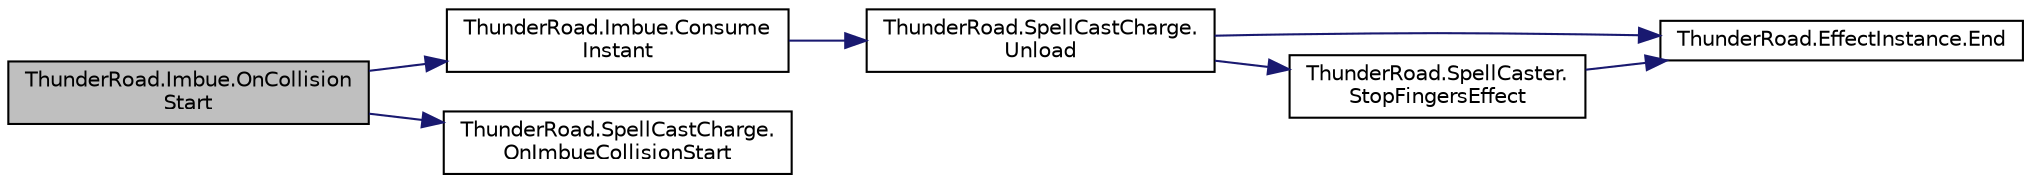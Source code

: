 digraph "ThunderRoad.Imbue.OnCollisionStart"
{
 // LATEX_PDF_SIZE
  edge [fontname="Helvetica",fontsize="10",labelfontname="Helvetica",labelfontsize="10"];
  node [fontname="Helvetica",fontsize="10",shape=record];
  rankdir="LR";
  Node1 [label="ThunderRoad.Imbue.OnCollision\lStart",height=0.2,width=0.4,color="black", fillcolor="grey75", style="filled", fontcolor="black",tooltip="Called when [collision start]."];
  Node1 -> Node2 [color="midnightblue",fontsize="10",style="solid",fontname="Helvetica"];
  Node2 [label="ThunderRoad.Imbue.Consume\lInstant",height=0.2,width=0.4,color="black", fillcolor="white", style="filled",URL="$class_thunder_road_1_1_imbue.html#a9fcbfaa5d76f9c2d391c1dbb382bde55",tooltip="Consumes the instant."];
  Node2 -> Node3 [color="midnightblue",fontsize="10",style="solid",fontname="Helvetica"];
  Node3 [label="ThunderRoad.SpellCastCharge.\lUnload",height=0.2,width=0.4,color="black", fillcolor="white", style="filled",URL="$class_thunder_road_1_1_spell_cast_charge.html#a1a8a0e1b874e778a997eea8e99aaa35d",tooltip="Unloads this instance."];
  Node3 -> Node4 [color="midnightblue",fontsize="10",style="solid",fontname="Helvetica"];
  Node4 [label="ThunderRoad.EffectInstance.End",height=0.2,width=0.4,color="black", fillcolor="white", style="filled",URL="$class_thunder_road_1_1_effect_instance.html#a2145ac61404303ad31bfda14880e77e5",tooltip="Ends the specified loop only."];
  Node3 -> Node5 [color="midnightblue",fontsize="10",style="solid",fontname="Helvetica"];
  Node5 [label="ThunderRoad.SpellCaster.\lStopFingersEffect",height=0.2,width=0.4,color="black", fillcolor="white", style="filled",URL="$class_thunder_road_1_1_spell_caster.html#a0a1f7dabe424e87df53845b1987d8d9d",tooltip="Stops the fingers effect."];
  Node5 -> Node4 [color="midnightblue",fontsize="10",style="solid",fontname="Helvetica"];
  Node1 -> Node6 [color="midnightblue",fontsize="10",style="solid",fontname="Helvetica"];
  Node6 [label="ThunderRoad.SpellCastCharge.\lOnImbueCollisionStart",height=0.2,width=0.4,color="black", fillcolor="white", style="filled",URL="$class_thunder_road_1_1_spell_cast_charge.html#a5d30b8ddfd9dd3af3ee93f35c0515279",tooltip="Called when [imbue collision start]."];
}
